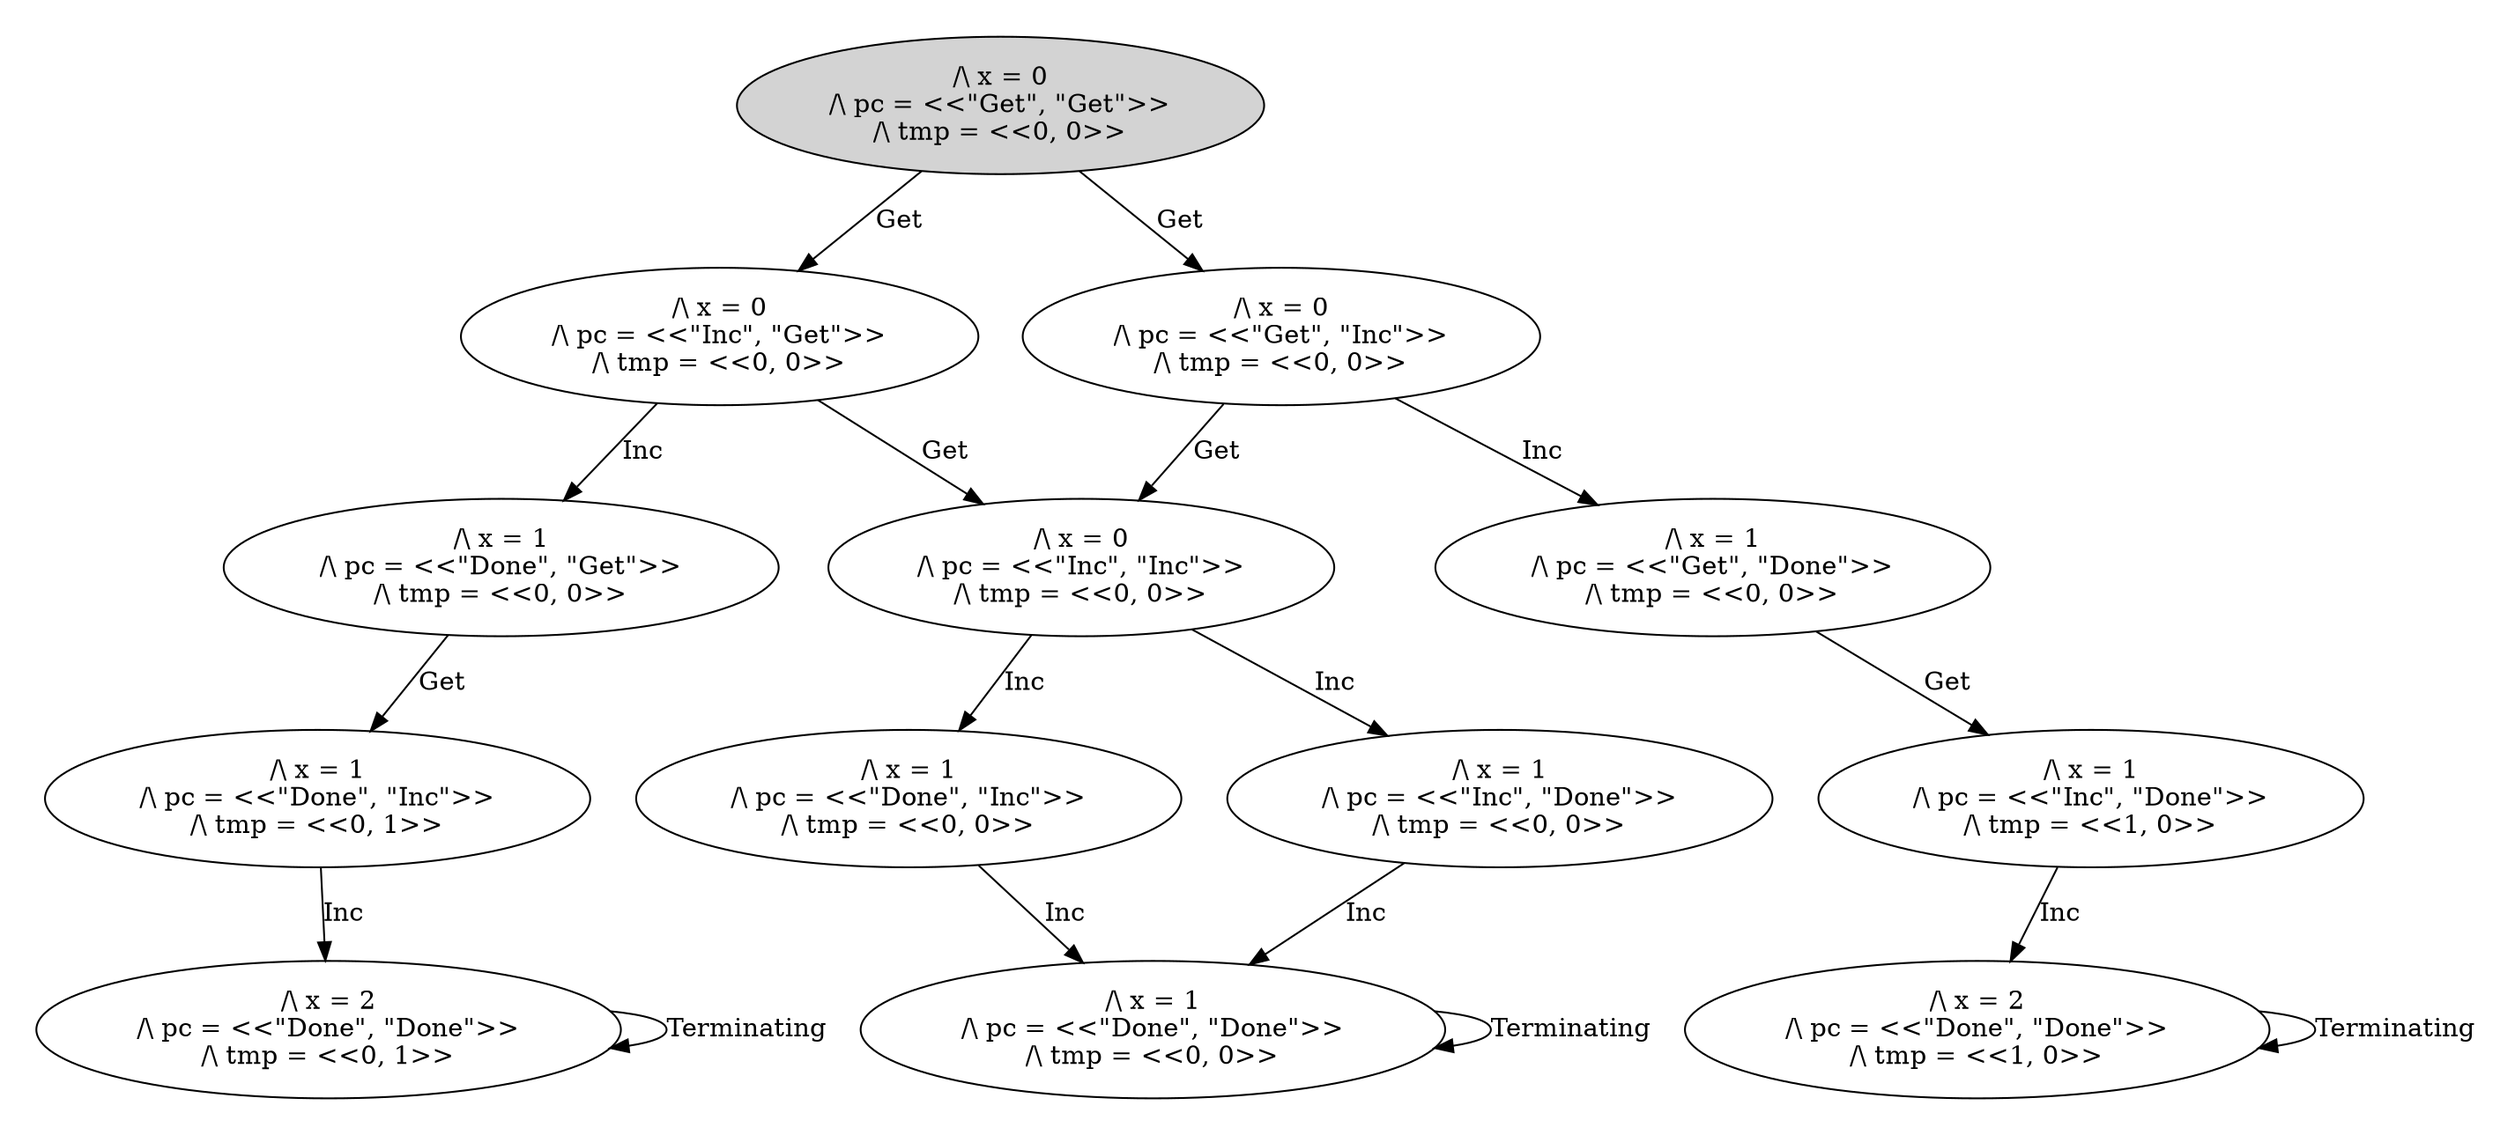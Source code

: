 strict digraph DiskGraph {
nodesep=0.35;
subgraph cluster_graph {
color="white";
8830631066581796563 [label="/\\ x = 0\n/\\ pc = <<\"Get\", \"Get\">>\n/\\ tmp = <<0, 0>>",style = filled]
8830631066581796563 -> -5873426433428885861 [label="Get",color="black",fontcolor="black"];
-5873426433428885861 [label="/\\ x = 0\n/\\ pc = <<\"Inc\", \"Get\">>\n/\\ tmp = <<0, 0>>"];
8830631066581796563 -> 2870009878292733134 [label="Get",color="black",fontcolor="black"];
2870009878292733134 [label="/\\ x = 0\n/\\ pc = <<\"Get\", \"Inc\">>\n/\\ tmp = <<0, 0>>"];
-5873426433428885861 -> -3059675916900725117 [label="Inc",color="black",fontcolor="black"];
-3059675916900725117 [label="/\\ x = 1\n/\\ pc = <<\"Done\", \"Get\">>\n/\\ tmp = <<0, 0>>"];
-5873426433428885861 -> -926189926193040250 [label="Get",color="black",fontcolor="black"];
-926189926193040250 [label="/\\ x = 0\n/\\ pc = <<\"Inc\", \"Inc\">>\n/\\ tmp = <<0, 0>>"];
2870009878292733134 -> -926189926193040250 [label="Get",color="black",fontcolor="black"];
2870009878292733134 -> -6775012108110370256 [label="Inc",color="black",fontcolor="black"];
-6775012108110370256 [label="/\\ x = 1\n/\\ pc = <<\"Get\", \"Done\">>\n/\\ tmp = <<0, 0>>"];
-3059675916900725117 -> -1087674877596532837 [label="Get",color="black",fontcolor="black"];
-1087674877596532837 [label="/\\ x = 1\n/\\ pc = <<\"Done\", \"Inc\">>\n/\\ tmp = <<0, 1>>"];
-926189926193040250 -> -8588014729825119074 [label="Inc",color="black",fontcolor="black"];
-8588014729825119074 [label="/\\ x = 1\n/\\ pc = <<\"Done\", \"Inc\">>\n/\\ tmp = <<0, 0>>"];
-926189926193040250 -> 4769876239651584632 [label="Inc",color="black",fontcolor="black"];
4769876239651584632 [label="/\\ x = 1\n/\\ pc = <<\"Inc\", \"Done\">>\n/\\ tmp = <<0, 0>>"];
-6775012108110370256 -> 8371755888319824489 [label="Get",color="black",fontcolor="black"];
8371755888319824489 [label="/\\ x = 1\n/\\ pc = <<\"Inc\", \"Done\">>\n/\\ tmp = <<1, 0>>"];
-1087674877596532837 -> 4729350951125352935 [label="Inc",color="black",fontcolor="black"];
4729350951125352935 [label="/\\ x = 2\n/\\ pc = <<\"Done\", \"Done\">>\n/\\ tmp = <<0, 1>>"];
-8588014729825119074 -> -6396188416730248811 [label="Inc",color="black",fontcolor="black"];
-6396188416730248811 [label="/\\ x = 1\n/\\ pc = <<\"Done\", \"Done\">>\n/\\ tmp = <<0, 0>>"];
4769876239651584632 -> -6396188416730248811 [label="Inc",color="black",fontcolor="black"];
8371755888319824489 -> 1119292367793378035 [label="Inc",color="black",fontcolor="black"];
1119292367793378035 [label="/\\ x = 2\n/\\ pc = <<\"Done\", \"Done\">>\n/\\ tmp = <<1, 0>>"];
4729350951125352935 -> 4729350951125352935 [label="Terminating",color="black",fontcolor="black"];
-6396188416730248811 -> -6396188416730248811 [label="Terminating",color="black",fontcolor="black"];
1119292367793378035 -> 1119292367793378035 [label="Terminating",color="black",fontcolor="black"];
{rank = same; 8830631066581796563;}
{rank = same; -5873426433428885861;2870009878292733134;}
{rank = same; -6775012108110370256;-3059675916900725117;-926189926193040250;}
{rank = same; 4769876239651584632;-8588014729825119074;-1087674877596532837;8371755888319824489;}
{rank = same; 1119292367793378035;4729350951125352935;-6396188416730248811;}
}
}